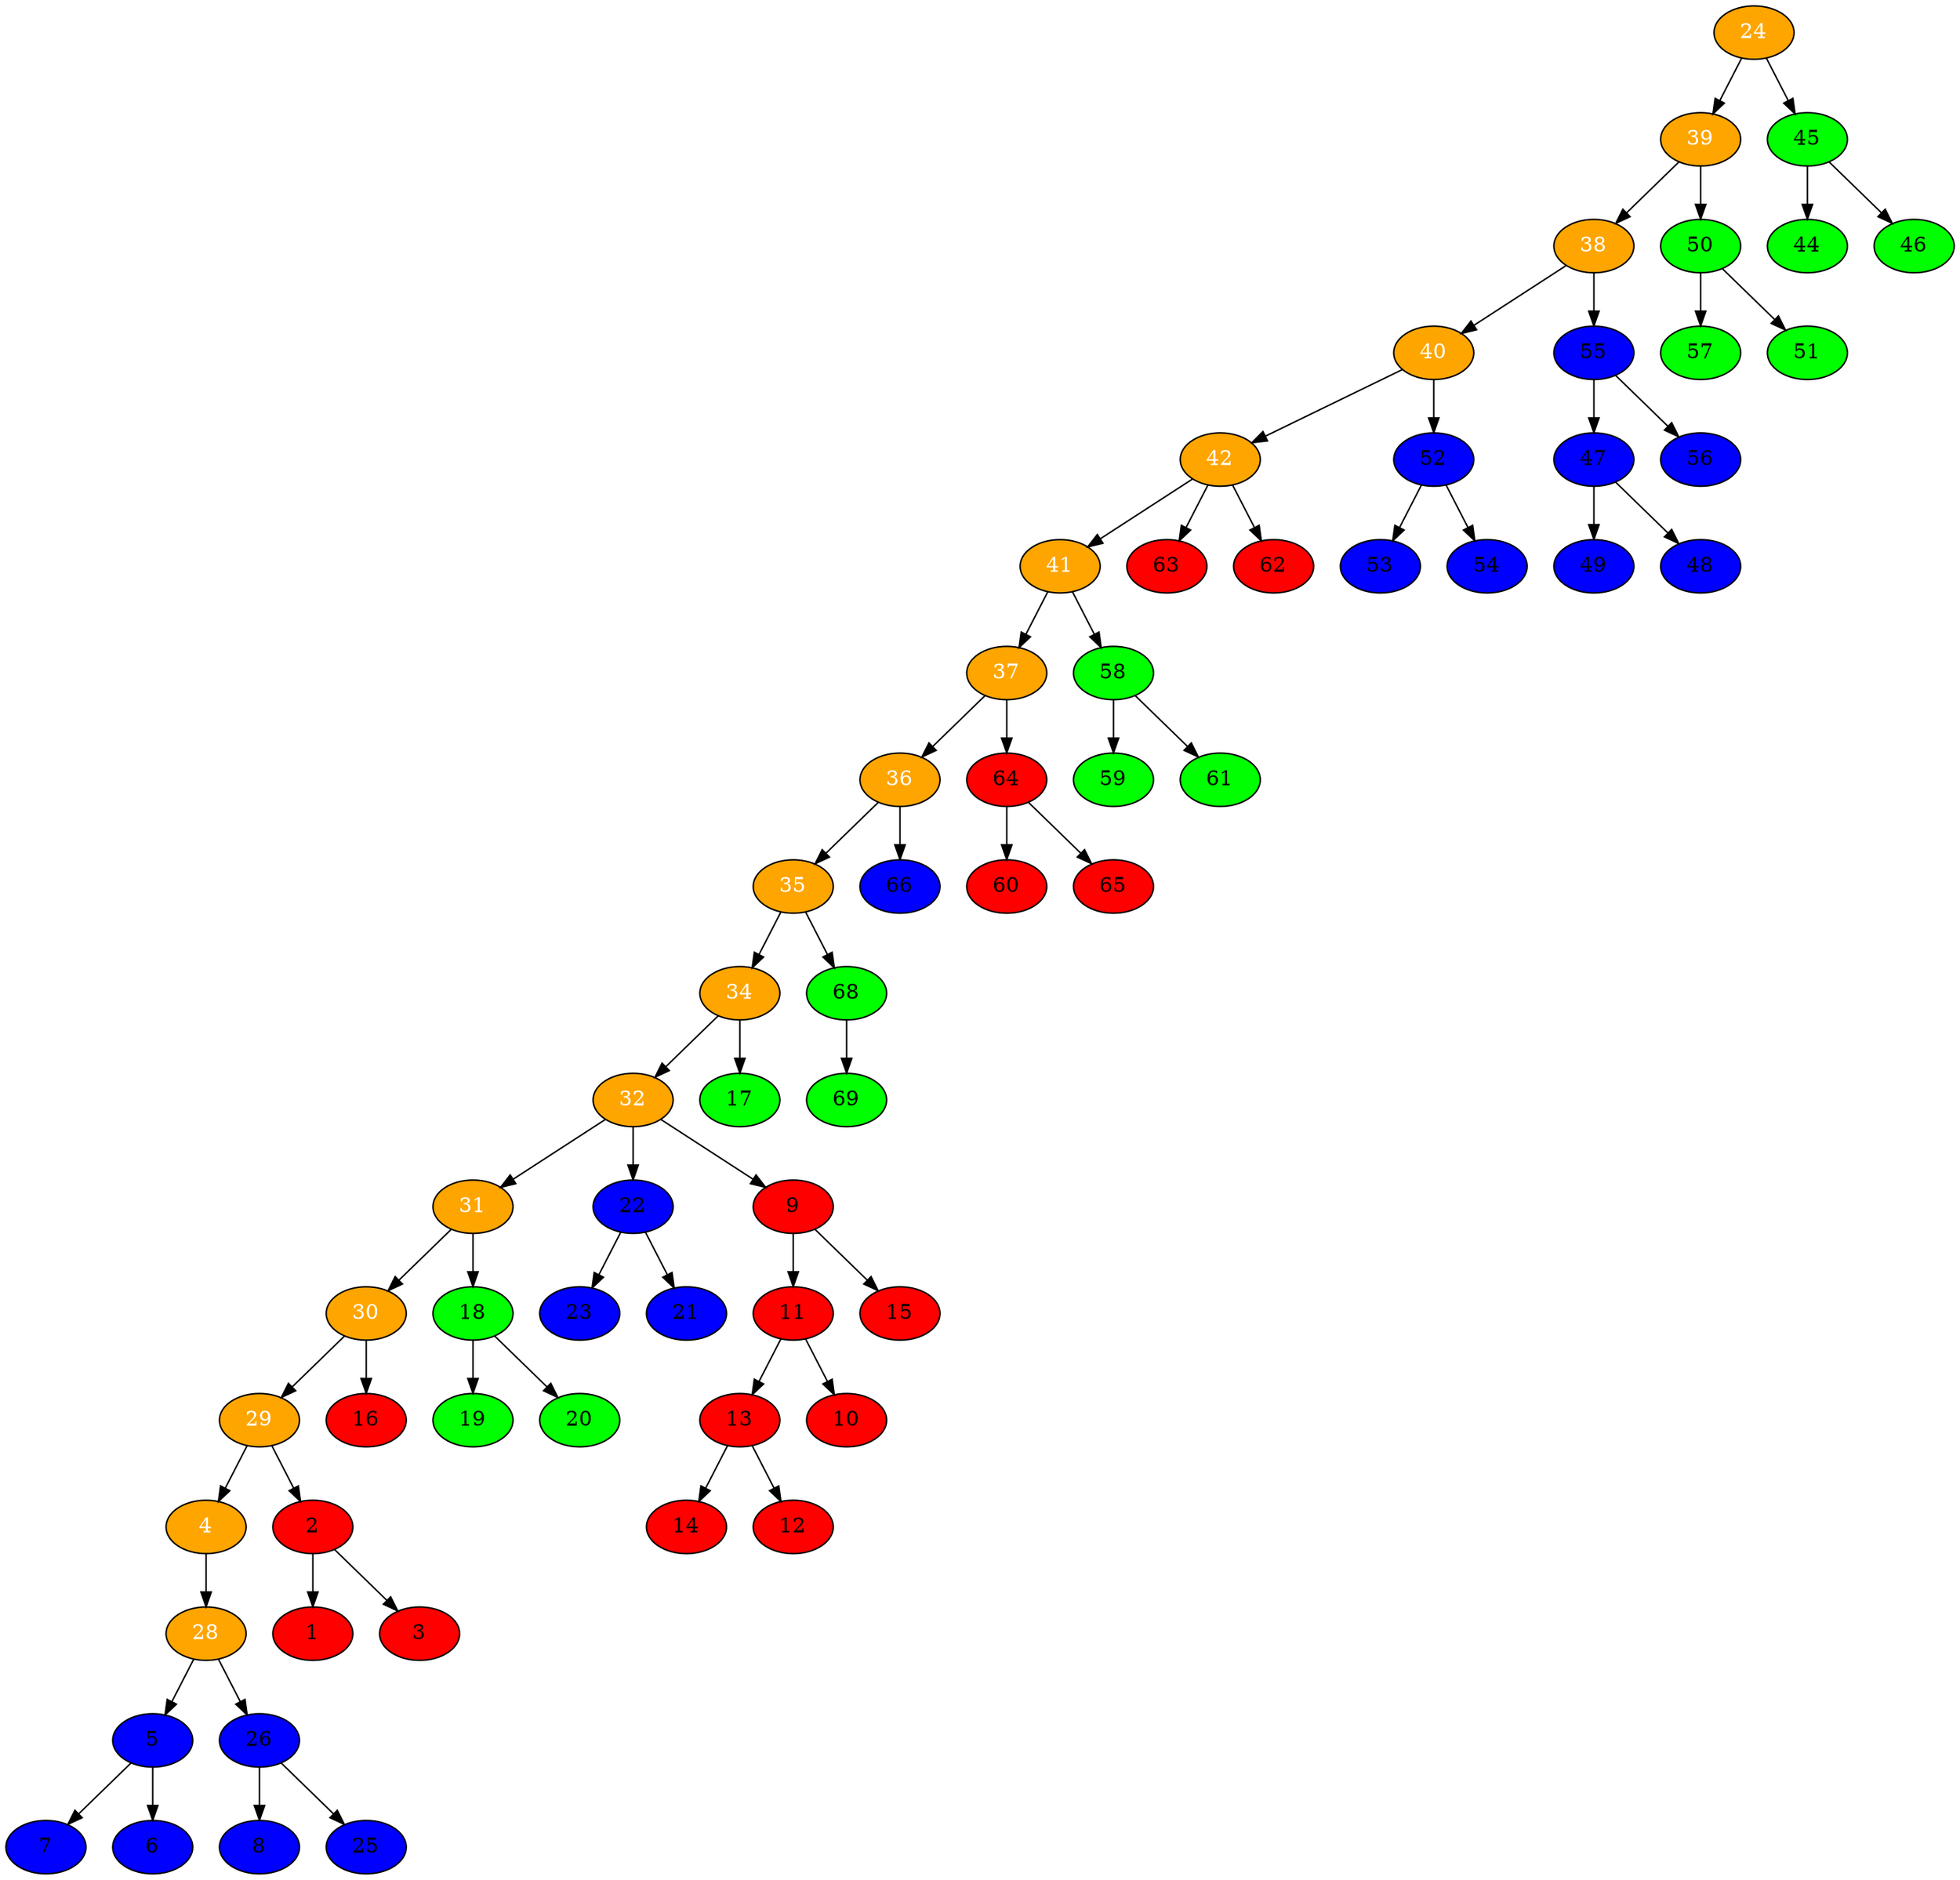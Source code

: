 digraph G {
  rankdir=TB;
  32 [style=filled, fillcolor=black, fontcolor=white];
  34 [style=filled, fillcolor=black, fontcolor=white];
  35 [style=filled, fillcolor=black, fontcolor=white];
  36 [style=filled, fillcolor=black, fontcolor=white];
  4 [style=filled, fillcolor=black, fontcolor=white];
  37 [style=filled, fillcolor=black, fontcolor=white];
  38 [style=filled, fillcolor=black, fontcolor=white];
  39 [style=filled, fillcolor=black, fontcolor=white];
  40 [style=filled, fillcolor=black, fontcolor=white];
  41 [style=filled, fillcolor=black, fontcolor=white];
  42 [style=filled, fillcolor=black, fontcolor=white];
  24 [style=filled, fillcolor=black, fontcolor=white];
  28 [style=filled, fillcolor=black, fontcolor=white];
  29 [style=filled, fillcolor=black, fontcolor=white];
  30 [style=filled, fillcolor=black, fontcolor=white];
  31 [style=filled, fillcolor=black, fontcolor=white];
  24 -> 45 [color=black];
  24 -> 39 [color=black];
  45 -> 44 [color=black];
  45 -> 46 [color=black];
  39 -> 50 [color=black];
  39 -> 38 [color=black];
  50 -> 57 [color=black];
  50 -> 51 [color=black];
  38 -> 55 [color=black];
  38 -> 40 [color=black];
  55 -> 47 [color=black];
  55 -> 56 [color=black];
  40 -> 52 [color=black];
  40 -> 42 [color=black];
  47 -> 49 [color=black];
  47 -> 48 [color=black];
  52 -> 53 [color=black];
  52 -> 54 [color=black];
  42 -> 63 [color=black];
  42 -> 62 [color=black];
  42 -> 41 [color=black];
  41 -> 58 [color=black];
  58 -> 59 [color=black];
  58 -> 61 [color=black];
  41 -> 37 [color=black];
  37 -> 64 [color=black];
  64 -> 60 [color=black];
  64 -> 65 [color=black];
  36 -> 66 [color=black];
  36 -> 35 [color=black];
  35 -> 68 [color=black];
  35 -> 34 [color=black];
  68 -> 69 [color=black];
  34 -> 17 [color=black];
  34 -> 32 [color=black];
  32 -> 22 [color=black];
  32 -> 9 [color=black];
  32 -> 31 [color=black];
  22 -> 23 [color=black];
  22 -> 21 [color=black];
  9 -> 11 [color=black];
  9 -> 15 [color=black];
  11 -> 13 [color=black];
  11 -> 10 [color=black];
  13 -> 14 [color=black];
  13 -> 12 [color=black];
  37 -> 36 [color=black];
  31 -> 18 [color=black];
  31 -> 30 [color=black];
  18 -> 19 [color=black];
  18 -> 20 [color=black];
  30 -> 16 [color=black];
  30 -> 29 [color=black];
  29 -> 2 [color=black];
  29 -> 4 [color=black];
  2 -> 1 [color=black];
  2 -> 3 [color=black];
  4 -> 28 [color=black];
  28 -> 5 [color=black];
  28 -> 26 [color=black];
  5 -> 7 [color=black];
  5 -> 6 [color=black];
  26 -> 8 [color=black];
  26 -> 25 [color=black];
  1 [style=filled, fillcolor=red]
  2 [style=filled, fillcolor=red]
  3 [style=filled, fillcolor=red]
  4 [style=filled, fillcolor=orange]
  5 [style=filled, fillcolor=blue]
  6 [style=filled, fillcolor=blue]
  7 [style=filled, fillcolor=blue]
  8 [style=filled, fillcolor=blue]
  9 [style=filled, fillcolor=red]
  10 [style=filled, fillcolor=red]
  11 [style=filled, fillcolor=red]
  12 [style=filled, fillcolor=red]
  13 [style=filled, fillcolor=red]
  14 [style=filled, fillcolor=red]
  15 [style=filled, fillcolor=red]
  16 [style=filled, fillcolor=red]
  17 [style=filled, fillcolor=green]
  18 [style=filled, fillcolor=green]
  19 [style=filled, fillcolor=green]
  20 [style=filled, fillcolor=green]
  21 [style=filled, fillcolor=blue]
  22 [style=filled, fillcolor=blue]
  23 [style=filled, fillcolor=blue]
  24 [style=filled, fillcolor=orange]
  25 [style=filled, fillcolor=blue]
  26 [style=filled, fillcolor=blue]
  28 [style=filled, fillcolor=orange]
  29 [style=filled, fillcolor=orange]
  30 [style=filled, fillcolor=orange]
  31 [style=filled, fillcolor=orange]
  32 [style=filled, fillcolor=orange]
  34 [style=filled, fillcolor=orange]
  35 [style=filled, fillcolor=orange]
  36 [style=filled, fillcolor=orange]
  37 [style=filled, fillcolor=orange]
  38 [style=filled, fillcolor=orange]
  39 [style=filled, fillcolor=orange]
  40 [style=filled, fillcolor=orange]
  41 [style=filled, fillcolor=orange]
  42 [style=filled, fillcolor=orange]
  44 [style=filled, fillcolor=green]
  45 [style=filled, fillcolor=green]
  46 [style=filled, fillcolor=green]
  47 [style=filled, fillcolor=blue]
  48 [style=filled, fillcolor=blue]
  49 [style=filled, fillcolor=blue]
  50 [style=filled, fillcolor=green]
  51 [style=filled, fillcolor=green]
  52 [style=filled, fillcolor=blue]
  53 [style=filled, fillcolor=blue]
  54 [style=filled, fillcolor=blue]
  55 [style=filled, fillcolor=blue]
  56 [style=filled, fillcolor=blue]
  57 [style=filled, fillcolor=green]
  58 [style=filled, fillcolor=green]
  59 [style=filled, fillcolor=green]
  60 [style=filled, fillcolor=red]
  61 [style=filled, fillcolor=green]
  62 [style=filled, fillcolor=red]
  63 [style=filled, fillcolor=red]
  64 [style=filled, fillcolor=red]
  65 [style=filled, fillcolor=red]
  66 [style=filled, fillcolor=blue]
  68 [style=filled, fillcolor=green]
  69 [style=filled, fillcolor=green]
}
